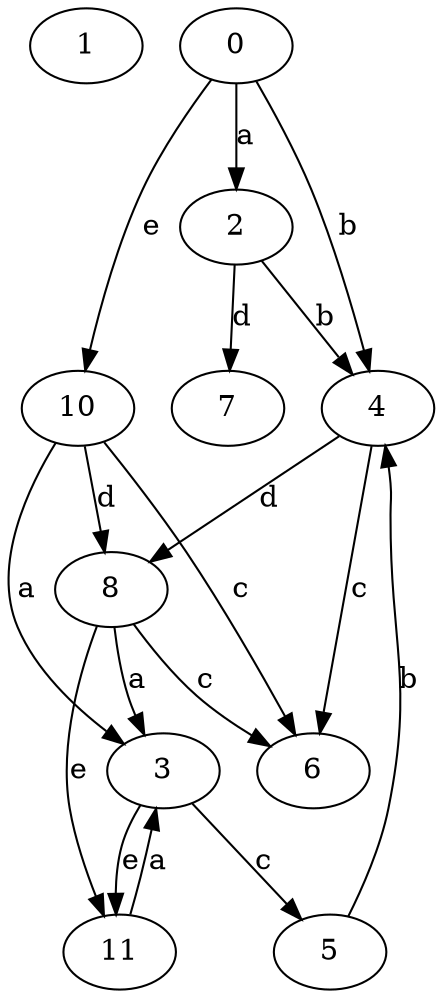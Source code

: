 strict digraph  {
1;
2;
3;
4;
5;
6;
7;
8;
0;
10;
11;
2 -> 4  [label=b];
2 -> 7  [label=d];
3 -> 5  [label=c];
3 -> 11  [label=e];
4 -> 6  [label=c];
4 -> 8  [label=d];
5 -> 4  [label=b];
8 -> 3  [label=a];
8 -> 6  [label=c];
8 -> 11  [label=e];
0 -> 2  [label=a];
0 -> 4  [label=b];
0 -> 10  [label=e];
10 -> 3  [label=a];
10 -> 6  [label=c];
10 -> 8  [label=d];
11 -> 3  [label=a];
}
